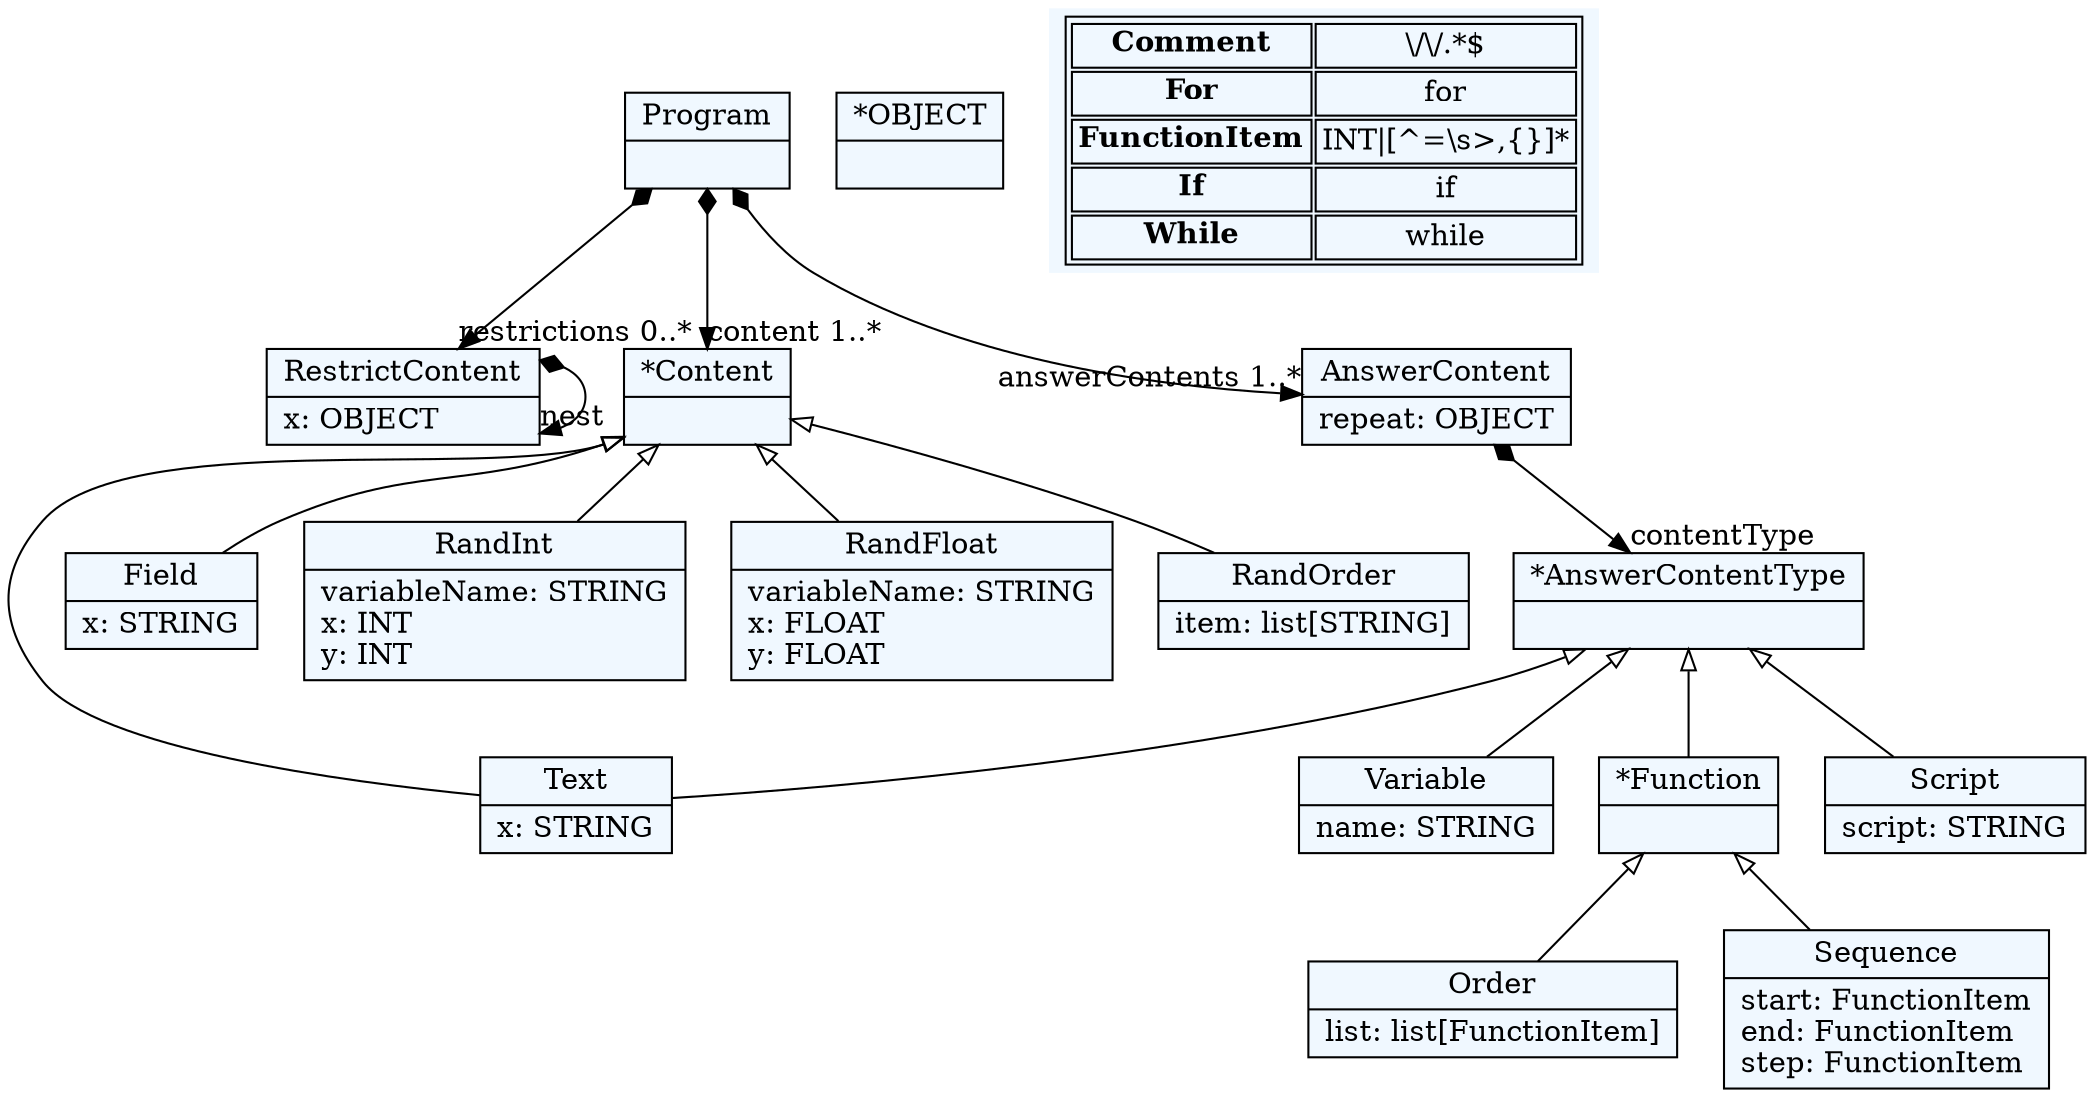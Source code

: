 
    digraph textX {
    fontname = "Bitstream Vera Sans"
    fontsize = 8
    node[
        shape=record,
        style=filled,
        fillcolor=aliceblue
    ]
    nodesep = 0.3
    edge[dir=black,arrowtail=empty]


2956353042416[ label="{Program|}"]

2956353046256[ label="{RestrictContent|x: OBJECT\l}"]

2956353808320[ label="{*Content|}"]

2956353788160[ label="{Text|x: STRING\l}"]

2956353810240[ label="{Field|x: STRING\l}"]

2956353794880[ label="{RandInt|variableName: STRING\lx: INT\ly: INT\l}"]

2956353789120[ label="{RandFloat|variableName: STRING\lx: FLOAT\ly: FLOAT\l}"]

2956353806400[ label="{RandOrder|item: list[STRING]\l}"]

2956353793920[ label="{AnswerContent|repeat: OBJECT\l}"]

2956353785280[ label="{*AnswerContentType|}"]

2956353804480[ label="{Variable|name: STRING\l}"]

2956353799680[ label="{*Function|}"]

2956353780480[ label="{Order|list: list[FunctionItem]\l}"]

2956353796800[ label="{Sequence|start: FunctionItem\lend: FunctionItem\lstep: FunctionItem\l}"]

2956353802560[ label="{Script|script: STRING\l}"]



2956353042416 -> 2956353808320[arrowtail=diamond, dir=both, headlabel="content 1..*"]
2956353042416 -> 2956353046256[arrowtail=diamond, dir=both, headlabel="restrictions 0..*"]
2956353042416 -> 2956353793920[arrowtail=diamond, dir=both, headlabel="answerContents 1..*"]
2956353041456[ label="{*OBJECT|}"]

2956353046256 -> 2956353046256[arrowtail=diamond, dir=both, headlabel="nest "]
2956353808320 -> 2956353788160 [dir=back]
2956353808320 -> 2956353810240 [dir=back]
2956353808320 -> 2956353794880 [dir=back]
2956353808320 -> 2956353789120 [dir=back]
2956353808320 -> 2956353806400 [dir=back]
2956353793920 -> 2956353785280[arrowtail=diamond, dir=both, headlabel="contentType "]
2956353041456[ label="{*OBJECT|}"]

2956353785280 -> 2956353788160 [dir=back]
2956353785280 -> 2956353802560 [dir=back]
2956353785280 -> 2956353799680 [dir=back]
2956353785280 -> 2956353804480 [dir=back]
2956353799680 -> 2956353780480 [dir=back]
2956353799680 -> 2956353796800 [dir=back]
match_rules [ shape=plaintext, label=< <table>
	<tr>
		<td><b>Comment</b></td><td>\/\/.*$</td>
	</tr>
	<tr>
		<td><b>For</b></td><td>for</td>
	</tr>
	<tr>
		<td><b>FunctionItem</b></td><td>INT|[^=\s&gt;,{}]*</td>
	</tr>
	<tr>
		<td><b>If</b></td><td>if</td>
	</tr>
	<tr>
		<td><b>While</b></td><td>while</td>
	</tr>
</table> >]


}
